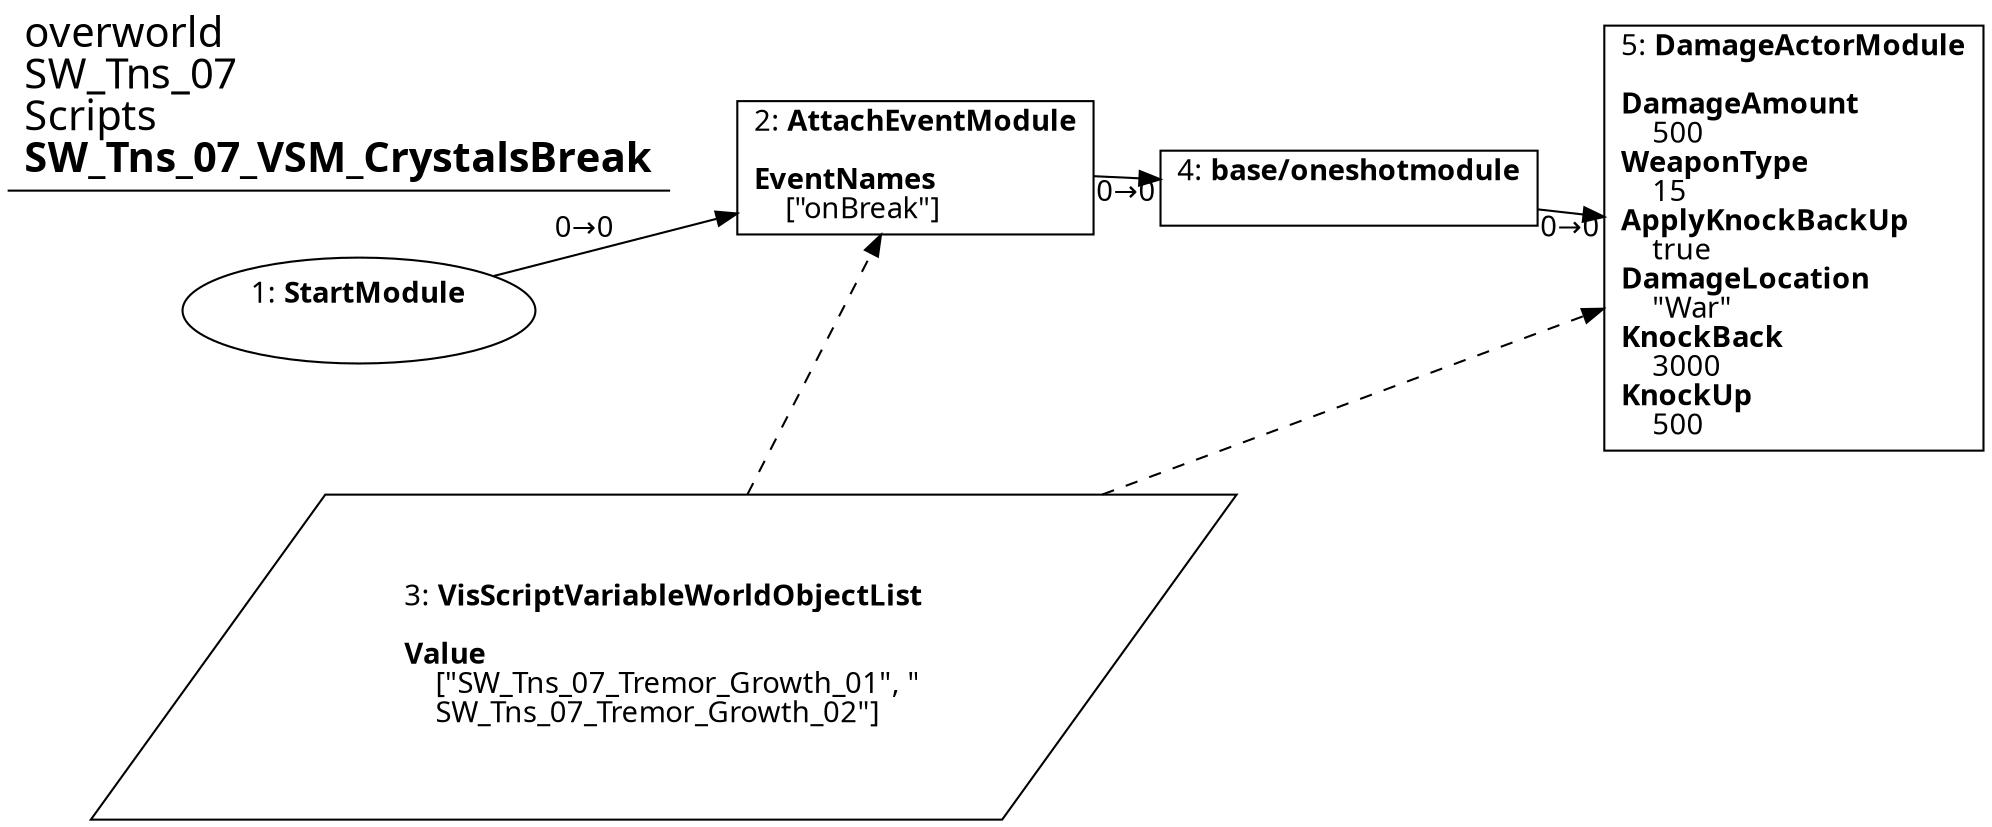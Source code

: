 digraph {
    layout = fdp;
    overlap = prism;
    sep = "+16";
    splines = spline;

    node [ shape = box ];

    graph [ fontname = "Segoe UI" ];
    node [ fontname = "Segoe UI" ];
    edge [ fontname = "Segoe UI" ];

    1 [ label = <1: <b>StartModule</b><br/><br/>> ];
    1 [ shape = oval ]
    1 [ pos = "0.16700001,-0.24000001!" ];
    1 -> 2 [ label = "0→0" ];

    2 [ label = <2: <b>AttachEventModule</b><br/><br/><b>EventNames</b><br align="left"/>    [&quot;onBreak&quot;]<br align="left"/>> ];
    2 [ pos = "0.38500002,-0.23!" ];
    2 -> 4 [ label = "0→0" ];
    3 -> 2 [ style = dashed ];

    3 [ label = <3: <b>VisScriptVariableWorldObjectList</b><br/><br/><b>Value</b><br align="left"/>    [&quot;SW_Tns_07_Tremor_Growth_01&quot;, &quot;<br align="left"/>    SW_Tns_07_Tremor_Growth_02&quot;]<br align="left"/>> ];
    3 [ shape = parallelogram ]
    3 [ pos = "0.293,-0.425!" ];

    4 [ label = <4: <b>base/oneshotmodule</b><br/><br/>> ];
    4 [ pos = "0.588,-0.23!" ];
    4 -> 5 [ label = "0→0" ];

    5 [ label = <5: <b>DamageActorModule</b><br/><br/><b>DamageAmount</b><br align="left"/>    500<br align="left"/><b>WeaponType</b><br align="left"/>    15<br align="left"/><b>ApplyKnockBackUp</b><br align="left"/>    true<br align="left"/><b>DamageLocation</b><br align="left"/>    &quot;War&quot;<br align="left"/><b>KnockBack</b><br align="left"/>    3000<br align="left"/><b>KnockUp</b><br align="left"/>    500<br align="left"/>> ];
    5 [ pos = "0.78000003,-0.25100002!" ];
    3 -> 5 [ style = dashed ];

    title [ pos = "0.16600001,-0.22900002!" ];
    title [ shape = underline ];
    title [ label = <<font point-size="20">overworld<br align="left"/>SW_Tns_07<br align="left"/>Scripts<br align="left"/><b>SW_Tns_07_VSM_CrystalsBreak</b><br align="left"/></font>> ];
}
